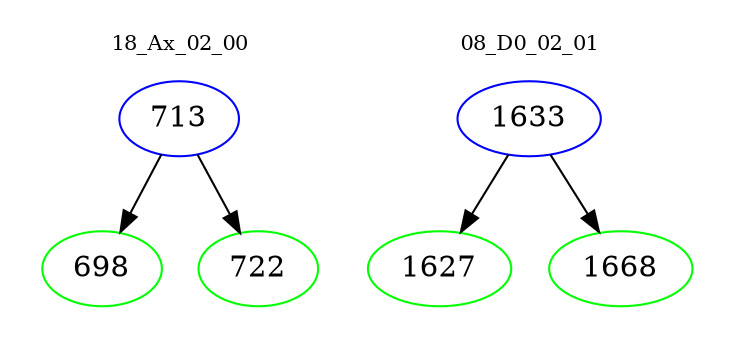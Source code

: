 digraph{
subgraph cluster_0 {
color = white
label = "18_Ax_02_00";
fontsize=10;
T0_713 [label="713", color="blue"]
T0_713 -> T0_698 [color="black"]
T0_698 [label="698", color="green"]
T0_713 -> T0_722 [color="black"]
T0_722 [label="722", color="green"]
}
subgraph cluster_1 {
color = white
label = "08_D0_02_01";
fontsize=10;
T1_1633 [label="1633", color="blue"]
T1_1633 -> T1_1627 [color="black"]
T1_1627 [label="1627", color="green"]
T1_1633 -> T1_1668 [color="black"]
T1_1668 [label="1668", color="green"]
}
}
